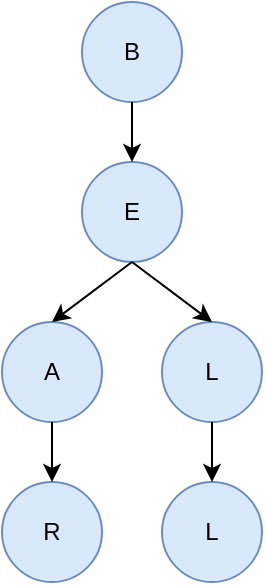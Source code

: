 <mxfile version="13.1.14" type="device"><diagram id="7iCIEOMZ6t4fqjfRX6P_" name="Page-1"><mxGraphModel dx="1422" dy="713" grid="1" gridSize="10" guides="1" tooltips="1" connect="1" arrows="1" fold="1" page="1" pageScale="1" pageWidth="827" pageHeight="1169" math="0" shadow="0"><root><mxCell id="0"/><mxCell id="1" parent="0"/><mxCell id="4EXcTasCEFakWW6M4sGl-2" value="E" style="ellipse;whiteSpace=wrap;html=1;aspect=fixed;fillColor=#dae8fc;strokeColor=#6c8ebf;" vertex="1" parent="1"><mxGeometry x="320" y="230" width="50" height="50" as="geometry"/></mxCell><mxCell id="4EXcTasCEFakWW6M4sGl-3" value="A" style="ellipse;whiteSpace=wrap;html=1;aspect=fixed;fillColor=#dae8fc;strokeColor=#6c8ebf;" vertex="1" parent="1"><mxGeometry x="280" y="310" width="50" height="50" as="geometry"/></mxCell><mxCell id="4EXcTasCEFakWW6M4sGl-4" value="B" style="ellipse;whiteSpace=wrap;html=1;aspect=fixed;fillColor=#dae8fc;strokeColor=#6c8ebf;" vertex="1" parent="1"><mxGeometry x="320" y="150" width="50" height="50" as="geometry"/></mxCell><mxCell id="4EXcTasCEFakWW6M4sGl-7" value="R" style="ellipse;whiteSpace=wrap;html=1;aspect=fixed;fillColor=#dae8fc;strokeColor=#6c8ebf;" vertex="1" parent="1"><mxGeometry x="280" y="390" width="50" height="50" as="geometry"/></mxCell><mxCell id="4EXcTasCEFakWW6M4sGl-8" value="" style="endArrow=classic;html=1;exitX=0.5;exitY=1;exitDx=0;exitDy=0;entryX=0.5;entryY=0;entryDx=0;entryDy=0;" edge="1" parent="1" source="4EXcTasCEFakWW6M4sGl-4" target="4EXcTasCEFakWW6M4sGl-2"><mxGeometry width="50" height="50" relative="1" as="geometry"><mxPoint x="390" y="390" as="sourcePoint"/><mxPoint x="440" y="340" as="targetPoint"/></mxGeometry></mxCell><mxCell id="4EXcTasCEFakWW6M4sGl-11" value="L" style="ellipse;whiteSpace=wrap;html=1;aspect=fixed;fillColor=#dae8fc;strokeColor=#6c8ebf;" vertex="1" parent="1"><mxGeometry x="360" y="390" width="50" height="50" as="geometry"/></mxCell><mxCell id="4EXcTasCEFakWW6M4sGl-12" value="L" style="ellipse;whiteSpace=wrap;html=1;aspect=fixed;fillColor=#dae8fc;strokeColor=#6c8ebf;" vertex="1" parent="1"><mxGeometry x="360" y="310" width="50" height="50" as="geometry"/></mxCell><mxCell id="4EXcTasCEFakWW6M4sGl-13" value="" style="endArrow=classic;html=1;exitX=0.5;exitY=1;exitDx=0;exitDy=0;entryX=0.5;entryY=0;entryDx=0;entryDy=0;" edge="1" parent="1" source="4EXcTasCEFakWW6M4sGl-2" target="4EXcTasCEFakWW6M4sGl-3"><mxGeometry width="50" height="50" relative="1" as="geometry"><mxPoint x="390" y="390" as="sourcePoint"/><mxPoint x="440" y="340" as="targetPoint"/></mxGeometry></mxCell><mxCell id="4EXcTasCEFakWW6M4sGl-14" value="" style="endArrow=classic;html=1;exitX=0.5;exitY=1;exitDx=0;exitDy=0;entryX=0.5;entryY=0;entryDx=0;entryDy=0;" edge="1" parent="1" source="4EXcTasCEFakWW6M4sGl-3" target="4EXcTasCEFakWW6M4sGl-7"><mxGeometry width="50" height="50" relative="1" as="geometry"><mxPoint x="390" y="390" as="sourcePoint"/><mxPoint x="440" y="340" as="targetPoint"/></mxGeometry></mxCell><mxCell id="4EXcTasCEFakWW6M4sGl-15" value="" style="endArrow=classic;html=1;exitX=0.5;exitY=1;exitDx=0;exitDy=0;entryX=0.5;entryY=0;entryDx=0;entryDy=0;" edge="1" parent="1" source="4EXcTasCEFakWW6M4sGl-2" target="4EXcTasCEFakWW6M4sGl-12"><mxGeometry width="50" height="50" relative="1" as="geometry"><mxPoint x="390" y="390" as="sourcePoint"/><mxPoint x="440" y="340" as="targetPoint"/></mxGeometry></mxCell><mxCell id="4EXcTasCEFakWW6M4sGl-16" value="" style="endArrow=classic;html=1;exitX=0.5;exitY=1;exitDx=0;exitDy=0;entryX=0.5;entryY=0;entryDx=0;entryDy=0;" edge="1" parent="1" source="4EXcTasCEFakWW6M4sGl-12" target="4EXcTasCEFakWW6M4sGl-11"><mxGeometry width="50" height="50" relative="1" as="geometry"><mxPoint x="390" y="390" as="sourcePoint"/><mxPoint x="440" y="340" as="targetPoint"/></mxGeometry></mxCell></root></mxGraphModel></diagram></mxfile>